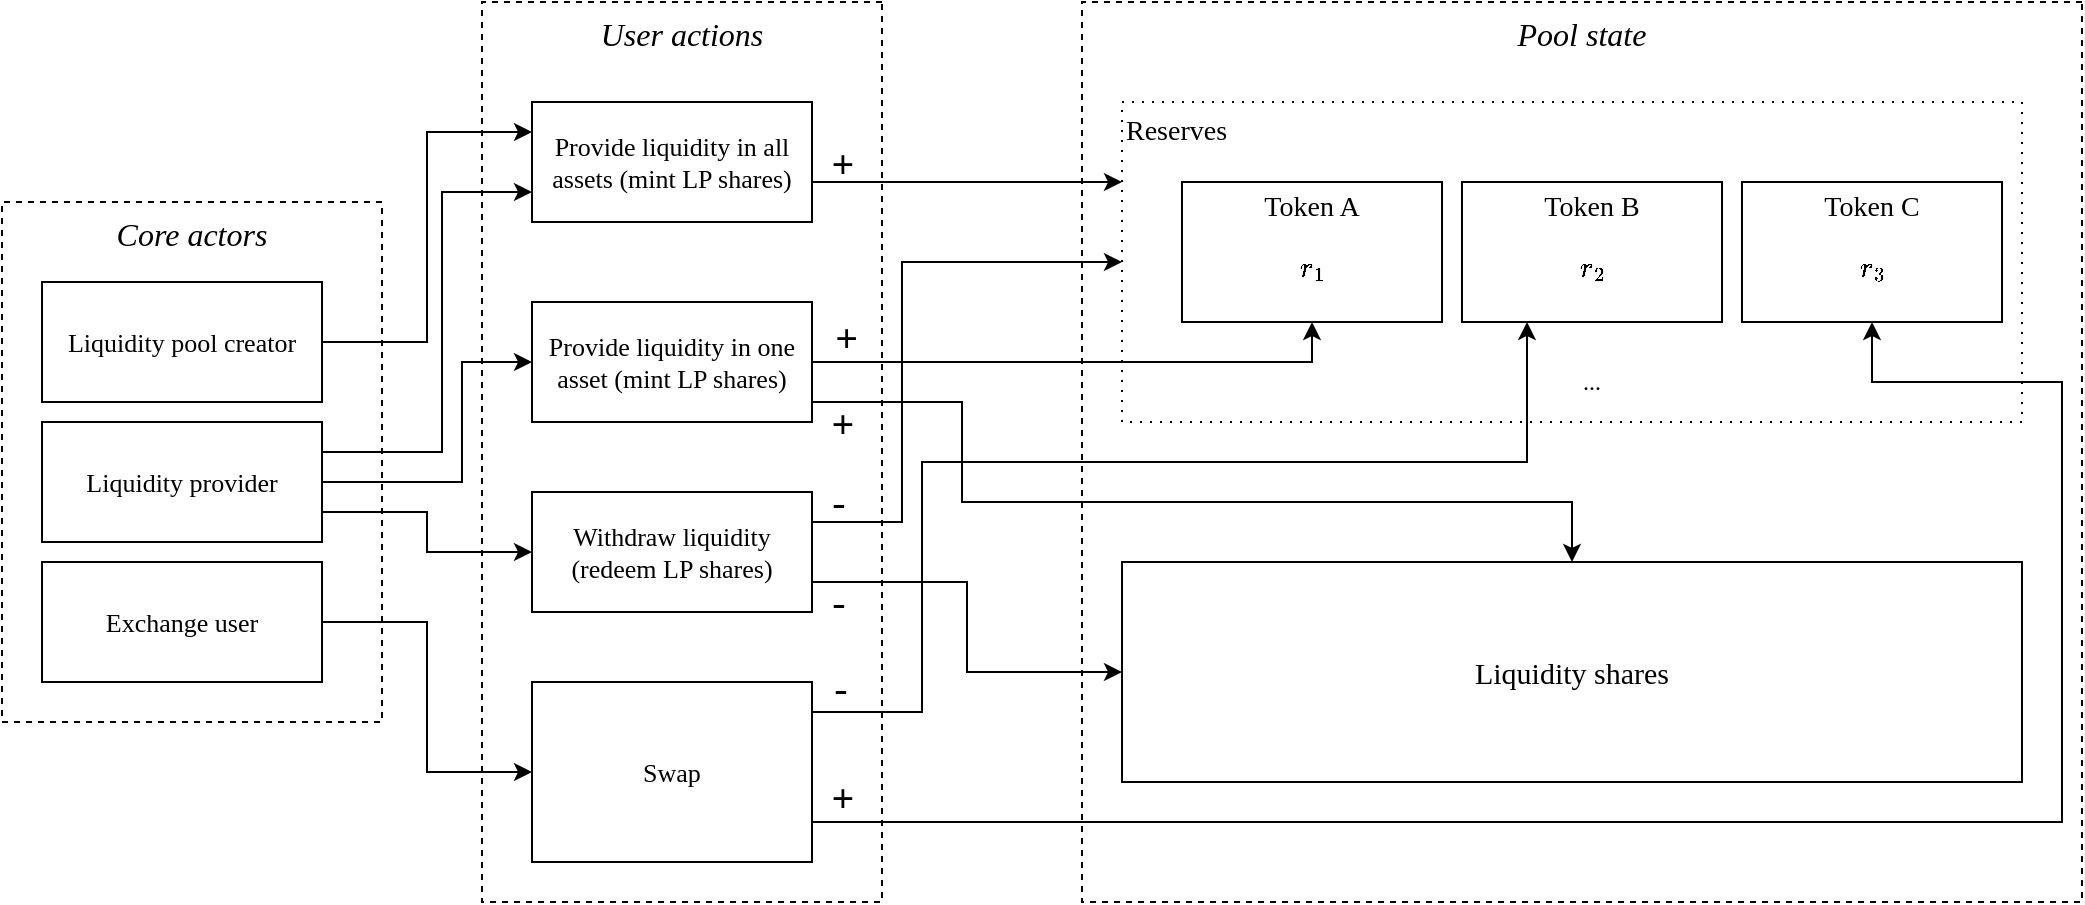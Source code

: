 <mxfile version="14.4.3" type="github"><diagram id="Gz0Cfk2Hy_LupTIM6uKj" name="Page-1"><mxGraphModel dx="1351" dy="733" grid="1" gridSize="10" guides="1" tooltips="1" connect="1" arrows="1" fold="1" page="1" pageScale="1" pageWidth="1100" pageHeight="850" math="1" shadow="0"><root><mxCell id="0"/><mxCell id="1" parent="0"/><mxCell id="o60pH_gIqdKsFOg4dMfI-9" value="&lt;i&gt;&lt;font style=&quot;font-size: 16px&quot;&gt;Core actors&lt;/font&gt;&lt;/i&gt;" style="rounded=0;whiteSpace=wrap;html=1;glass=0;fontFamily=Georgia;dashed=1;verticalAlign=top;flipH=1;" parent="1" vertex="1"><mxGeometry x="20" y="280" width="190" height="260" as="geometry"/></mxCell><mxCell id="o60pH_gIqdKsFOg4dMfI-10" value="&lt;i&gt;&lt;font style=&quot;font-size: 16px&quot;&gt;User actions&lt;/font&gt;&lt;/i&gt;" style="rounded=0;whiteSpace=wrap;html=1;glass=0;fontFamily=Georgia;dashed=1;verticalAlign=top;flipH=1;" parent="1" vertex="1"><mxGeometry x="260" y="180" width="200" height="450" as="geometry"/></mxCell><mxCell id="o60pH_gIqdKsFOg4dMfI-11" value="&lt;i&gt;&lt;font style=&quot;font-size: 16px&quot;&gt;Pool state&lt;/font&gt;&lt;/i&gt;" style="rounded=0;whiteSpace=wrap;html=1;glass=0;fontFamily=Georgia;dashed=1;verticalAlign=top;flipH=1;" parent="1" vertex="1"><mxGeometry x="560" y="180" width="500" height="450" as="geometry"/></mxCell><mxCell id="o60pH_gIqdKsFOg4dMfI-30" style="edgeStyle=orthogonalEdgeStyle;rounded=0;orthogonalLoop=1;jettySize=auto;html=1;exitX=1;exitY=0.5;exitDx=0;exitDy=0;entryX=0;entryY=0.25;entryDx=0;entryDy=0;fontFamily=Georgia;" parent="1" source="o60pH_gIqdKsFOg4dMfI-12" target="o60pH_gIqdKsFOg4dMfI-16" edge="1"><mxGeometry relative="1" as="geometry"/></mxCell><mxCell id="o60pH_gIqdKsFOg4dMfI-12" value="&lt;font style=&quot;font-size: 13px&quot;&gt;Liquidity pool creator&lt;/font&gt;" style="rounded=0;whiteSpace=wrap;html=1;glass=0;fontFamily=Georgia;" parent="1" vertex="1"><mxGeometry x="40" y="320" width="140" height="60" as="geometry"/></mxCell><mxCell id="o60pH_gIqdKsFOg4dMfI-31" style="edgeStyle=orthogonalEdgeStyle;rounded=0;orthogonalLoop=1;jettySize=auto;html=1;exitX=1;exitY=0.25;exitDx=0;exitDy=0;entryX=0;entryY=0.75;entryDx=0;entryDy=0;fontFamily=Georgia;" parent="1" source="o60pH_gIqdKsFOg4dMfI-13" target="o60pH_gIqdKsFOg4dMfI-16" edge="1"><mxGeometry relative="1" as="geometry"><Array as="points"><mxPoint x="240" y="405"/><mxPoint x="240" y="275"/></Array></mxGeometry></mxCell><mxCell id="o60pH_gIqdKsFOg4dMfI-32" style="edgeStyle=orthogonalEdgeStyle;rounded=0;orthogonalLoop=1;jettySize=auto;html=1;exitX=1;exitY=0.5;exitDx=0;exitDy=0;entryX=0;entryY=0.5;entryDx=0;entryDy=0;fontFamily=Georgia;" parent="1" source="o60pH_gIqdKsFOg4dMfI-13" target="o60pH_gIqdKsFOg4dMfI-17" edge="1"><mxGeometry relative="1" as="geometry"><Array as="points"><mxPoint x="250" y="420"/><mxPoint x="250" y="360"/></Array></mxGeometry></mxCell><mxCell id="o60pH_gIqdKsFOg4dMfI-33" style="edgeStyle=orthogonalEdgeStyle;rounded=0;orthogonalLoop=1;jettySize=auto;html=1;exitX=1;exitY=0.75;exitDx=0;exitDy=0;entryX=0;entryY=0.5;entryDx=0;entryDy=0;fontFamily=Georgia;" parent="1" source="o60pH_gIqdKsFOg4dMfI-13" target="o60pH_gIqdKsFOg4dMfI-18" edge="1"><mxGeometry relative="1" as="geometry"/></mxCell><mxCell id="o60pH_gIqdKsFOg4dMfI-13" value="&lt;font style=&quot;font-size: 13px&quot;&gt;Liquidity provider&lt;/font&gt;" style="rounded=0;whiteSpace=wrap;html=1;glass=0;fontFamily=Georgia;" parent="1" vertex="1"><mxGeometry x="40" y="390" width="140" height="60" as="geometry"/></mxCell><mxCell id="o60pH_gIqdKsFOg4dMfI-34" style="edgeStyle=orthogonalEdgeStyle;rounded=0;orthogonalLoop=1;jettySize=auto;html=1;exitX=1;exitY=0.5;exitDx=0;exitDy=0;entryX=0;entryY=0.5;entryDx=0;entryDy=0;fontFamily=Georgia;" parent="1" source="o60pH_gIqdKsFOg4dMfI-15" target="o60pH_gIqdKsFOg4dMfI-19" edge="1"><mxGeometry relative="1" as="geometry"/></mxCell><mxCell id="o60pH_gIqdKsFOg4dMfI-15" value="&lt;font style=&quot;font-size: 13px&quot;&gt;Exchange user&lt;/font&gt;" style="rounded=0;whiteSpace=wrap;html=1;glass=0;fontFamily=Georgia;" parent="1" vertex="1"><mxGeometry x="40" y="460" width="140" height="60" as="geometry"/></mxCell><mxCell id="o60pH_gIqdKsFOg4dMfI-39" value="+" style="edgeStyle=orthogonalEdgeStyle;rounded=0;orthogonalLoop=1;jettySize=auto;html=1;exitX=1;exitY=0.25;exitDx=0;exitDy=0;fontFamily=Georgia;fontStyle=1;fontSize=20;verticalAlign=middle;labelBackgroundColor=none;" parent="1" edge="1"><mxGeometry x="-0.556" y="10" relative="1" as="geometry"><mxPoint x="425" y="245" as="sourcePoint"/><mxPoint x="580" y="270" as="targetPoint"/><Array as="points"><mxPoint x="425" y="270"/></Array><mxPoint as="offset"/></mxGeometry></mxCell><mxCell id="o60pH_gIqdKsFOg4dMfI-16" value="&lt;font style=&quot;font-size: 13px&quot;&gt;Provide liquidity in all assets (mint LP shares)&lt;/font&gt;" style="rounded=0;whiteSpace=wrap;html=1;glass=0;fontFamily=Georgia;" parent="1" vertex="1"><mxGeometry x="285" y="230" width="140" height="60" as="geometry"/></mxCell><mxCell id="o60pH_gIqdKsFOg4dMfI-17" value="&lt;font style=&quot;font-size: 13px&quot;&gt;Provide liquidity in one asset (mint LP shares)&lt;/font&gt;" style="rounded=0;whiteSpace=wrap;html=1;glass=0;fontFamily=Georgia;" parent="1" vertex="1"><mxGeometry x="285" y="330" width="140" height="60" as="geometry"/></mxCell><mxCell id="o60pH_gIqdKsFOg4dMfI-46" style="edgeStyle=orthogonalEdgeStyle;rounded=0;orthogonalLoop=1;jettySize=auto;html=1;exitX=1;exitY=0.5;exitDx=0;exitDy=0;entryX=0;entryY=0.5;entryDx=0;entryDy=0;fontFamily=Georgia;fontSize=20;" parent="1" source="o60pH_gIqdKsFOg4dMfI-18" target="o60pH_gIqdKsFOg4dMfI-20" edge="1"><mxGeometry relative="1" as="geometry"><Array as="points"><mxPoint x="425" y="440"/><mxPoint x="470" y="440"/><mxPoint x="470" y="310"/></Array></mxGeometry></mxCell><mxCell id="o60pH_gIqdKsFOg4dMfI-47" value="-" style="edgeLabel;html=1;align=center;verticalAlign=middle;resizable=0;points=[];fontSize=20;fontFamily=Georgia;labelBackgroundColor=none;" parent="o60pH_gIqdKsFOg4dMfI-46" vertex="1" connectable="0"><mxGeometry x="0.06" y="-1" relative="1" as="geometry"><mxPoint x="-33" y="88" as="offset"/></mxGeometry></mxCell><mxCell id="o60pH_gIqdKsFOg4dMfI-48" style="edgeStyle=orthogonalEdgeStyle;rounded=0;orthogonalLoop=1;jettySize=auto;html=1;exitX=1;exitY=0.75;exitDx=0;exitDy=0;entryX=0;entryY=0.5;entryDx=0;entryDy=0;fontFamily=Georgia;fontSize=20;" parent="1" source="o60pH_gIqdKsFOg4dMfI-18" target="o60pH_gIqdKsFOg4dMfI-26" edge="1"><mxGeometry relative="1" as="geometry"/></mxCell><mxCell id="o60pH_gIqdKsFOg4dMfI-57" value="-" style="edgeLabel;html=1;align=center;verticalAlign=middle;resizable=0;points=[];fontSize=20;fontFamily=Georgia;fontStyle=0;labelBackgroundColor=none;" parent="o60pH_gIqdKsFOg4dMfI-48" vertex="1" connectable="0"><mxGeometry x="0.3" y="1" relative="1" as="geometry"><mxPoint x="-72" y="-35" as="offset"/></mxGeometry></mxCell><mxCell id="o60pH_gIqdKsFOg4dMfI-18" value="&lt;font style=&quot;font-size: 13px&quot;&gt;Withdraw liquidity (redeem LP shares)&lt;/font&gt;" style="rounded=0;whiteSpace=wrap;html=1;glass=0;fontFamily=Georgia;" parent="1" vertex="1"><mxGeometry x="285" y="425" width="140" height="60" as="geometry"/></mxCell><mxCell id="o60pH_gIqdKsFOg4dMfI-19" value="&lt;font style=&quot;font-size: 13px&quot;&gt;Swap&lt;/font&gt;" style="rounded=0;whiteSpace=wrap;html=1;glass=0;fontFamily=Georgia;" parent="1" vertex="1"><mxGeometry x="285" y="520" width="140" height="90" as="geometry"/></mxCell><mxCell id="o60pH_gIqdKsFOg4dMfI-20" value="&lt;font style=&quot;font-size: 14px&quot;&gt;Reserves&lt;/font&gt;" style="rounded=0;whiteSpace=wrap;html=1;glass=0;fontFamily=Georgia;align=left;verticalAlign=top;dashed=1;dashPattern=1 4;" parent="1" vertex="1"><mxGeometry x="580" y="230" width="450" height="160" as="geometry"/></mxCell><mxCell id="o60pH_gIqdKsFOg4dMfI-22" value="&lt;font style=&quot;font-size: 14px&quot;&gt;Token A&lt;br&gt;$$r_1$$&lt;/font&gt;" style="rounded=0;whiteSpace=wrap;html=1;glass=0;fontFamily=Georgia;" parent="1" vertex="1"><mxGeometry x="610" y="270" width="130" height="70" as="geometry"/></mxCell><mxCell id="o60pH_gIqdKsFOg4dMfI-23" value="&lt;font style=&quot;font-size: 14px&quot;&gt;Token B&lt;br&gt;$$r_2$$&lt;/font&gt;" style="rounded=0;whiteSpace=wrap;html=1;glass=0;fontFamily=Georgia;" parent="1" vertex="1"><mxGeometry x="750" y="270" width="130" height="70" as="geometry"/></mxCell><mxCell id="o60pH_gIqdKsFOg4dMfI-24" value="&lt;font style=&quot;font-size: 14px&quot;&gt;Token C&lt;br&gt;$$r_3$$&lt;/font&gt;" style="rounded=0;whiteSpace=wrap;html=1;glass=0;fontFamily=Georgia;" parent="1" vertex="1"><mxGeometry x="890" y="270" width="130" height="70" as="geometry"/></mxCell><mxCell id="o60pH_gIqdKsFOg4dMfI-25" value="..." style="text;html=1;strokeColor=none;fillColor=none;align=center;verticalAlign=middle;whiteSpace=wrap;rounded=0;glass=0;dashed=1;dashPattern=1 4;fontFamily=Georgia;" parent="1" vertex="1"><mxGeometry x="795" y="360" width="40" height="20" as="geometry"/></mxCell><mxCell id="o60pH_gIqdKsFOg4dMfI-26" value="&lt;font style=&quot;font-size: 15px&quot;&gt;Liquidity shares&lt;/font&gt;" style="rounded=0;whiteSpace=wrap;html=1;glass=0;fontFamily=Georgia;" parent="1" vertex="1"><mxGeometry x="580" y="460" width="450" height="110" as="geometry"/></mxCell><mxCell id="o60pH_gIqdKsFOg4dMfI-41" style="edgeStyle=orthogonalEdgeStyle;rounded=0;orthogonalLoop=1;jettySize=auto;html=1;exitX=1;exitY=0.5;exitDx=0;exitDy=0;entryX=0.5;entryY=1;entryDx=0;entryDy=0;fontFamily=Georgia;fontSize=20;" parent="1" source="o60pH_gIqdKsFOg4dMfI-17" target="o60pH_gIqdKsFOg4dMfI-22" edge="1"><mxGeometry relative="1" as="geometry"><Array as="points"><mxPoint x="675" y="360"/></Array></mxGeometry></mxCell><mxCell id="o60pH_gIqdKsFOg4dMfI-42" value="+" style="edgeLabel;html=1;align=right;verticalAlign=middle;resizable=0;points=[];fontSize=20;fontFamily=Georgia;fontStyle=1;labelBackgroundColor=none;" parent="o60pH_gIqdKsFOg4dMfI-41" vertex="1" connectable="0"><mxGeometry x="0.104" y="-2" relative="1" as="geometry"><mxPoint x="-126" y="-15" as="offset"/></mxGeometry></mxCell><mxCell id="o60pH_gIqdKsFOg4dMfI-43" value="+" style="edgeStyle=orthogonalEdgeStyle;rounded=0;orthogonalLoop=1;jettySize=auto;html=1;exitX=1;exitY=0.5;exitDx=0;exitDy=0;fontFamily=Georgia;fontSize=20;fontStyle=1;labelBackgroundColor=none;" parent="1" edge="1"><mxGeometry x="-0.854" y="-10" relative="1" as="geometry"><mxPoint x="425" y="360" as="sourcePoint"/><mxPoint x="805" y="460" as="targetPoint"/><Array as="points"><mxPoint x="425" y="380"/><mxPoint x="500" y="380"/><mxPoint x="500" y="430"/><mxPoint x="805" y="430"/></Array><mxPoint as="offset"/></mxGeometry></mxCell><mxCell id="o60pH_gIqdKsFOg4dMfI-52" style="edgeStyle=orthogonalEdgeStyle;rounded=0;orthogonalLoop=1;jettySize=auto;html=1;exitX=1;exitY=0.25;exitDx=0;exitDy=0;entryX=0.25;entryY=1;entryDx=0;entryDy=0;fontFamily=Georgia;fontSize=20;" parent="1" source="o60pH_gIqdKsFOg4dMfI-19" target="o60pH_gIqdKsFOg4dMfI-23" edge="1"><mxGeometry relative="1" as="geometry"><Array as="points"><mxPoint x="480" y="535"/><mxPoint x="480" y="410"/><mxPoint x="783" y="410"/></Array></mxGeometry></mxCell><mxCell id="o60pH_gIqdKsFOg4dMfI-53" value="-" style="edgeLabel;html=1;align=center;verticalAlign=middle;resizable=0;points=[];fontSize=20;fontFamily=Georgia;labelBackgroundColor=none;" parent="o60pH_gIqdKsFOg4dMfI-52" vertex="1" connectable="0"><mxGeometry x="0.281" y="-2" relative="1" as="geometry"><mxPoint x="-212.5" y="110" as="offset"/></mxGeometry></mxCell><mxCell id="o60pH_gIqdKsFOg4dMfI-54" style="edgeStyle=orthogonalEdgeStyle;rounded=0;orthogonalLoop=1;jettySize=auto;html=1;exitX=1;exitY=0.75;exitDx=0;exitDy=0;entryX=0.5;entryY=1;entryDx=0;entryDy=0;fontFamily=Georgia;fontSize=20;" parent="1" source="o60pH_gIqdKsFOg4dMfI-19" target="o60pH_gIqdKsFOg4dMfI-24" edge="1"><mxGeometry relative="1" as="geometry"><Array as="points"><mxPoint x="425" y="590"/><mxPoint x="1050" y="590"/><mxPoint x="1050" y="370"/><mxPoint x="955" y="370"/></Array></mxGeometry></mxCell><mxCell id="o60pH_gIqdKsFOg4dMfI-56" value="+" style="edgeLabel;html=1;align=center;verticalAlign=middle;resizable=0;points=[];fontSize=20;fontFamily=Georgia;fontStyle=1;labelBackgroundColor=none;" parent="o60pH_gIqdKsFOg4dMfI-54" vertex="1" connectable="0"><mxGeometry x="-0.09" y="1" relative="1" as="geometry"><mxPoint x="-425.5" y="-12" as="offset"/></mxGeometry></mxCell></root></mxGraphModel></diagram></mxfile>